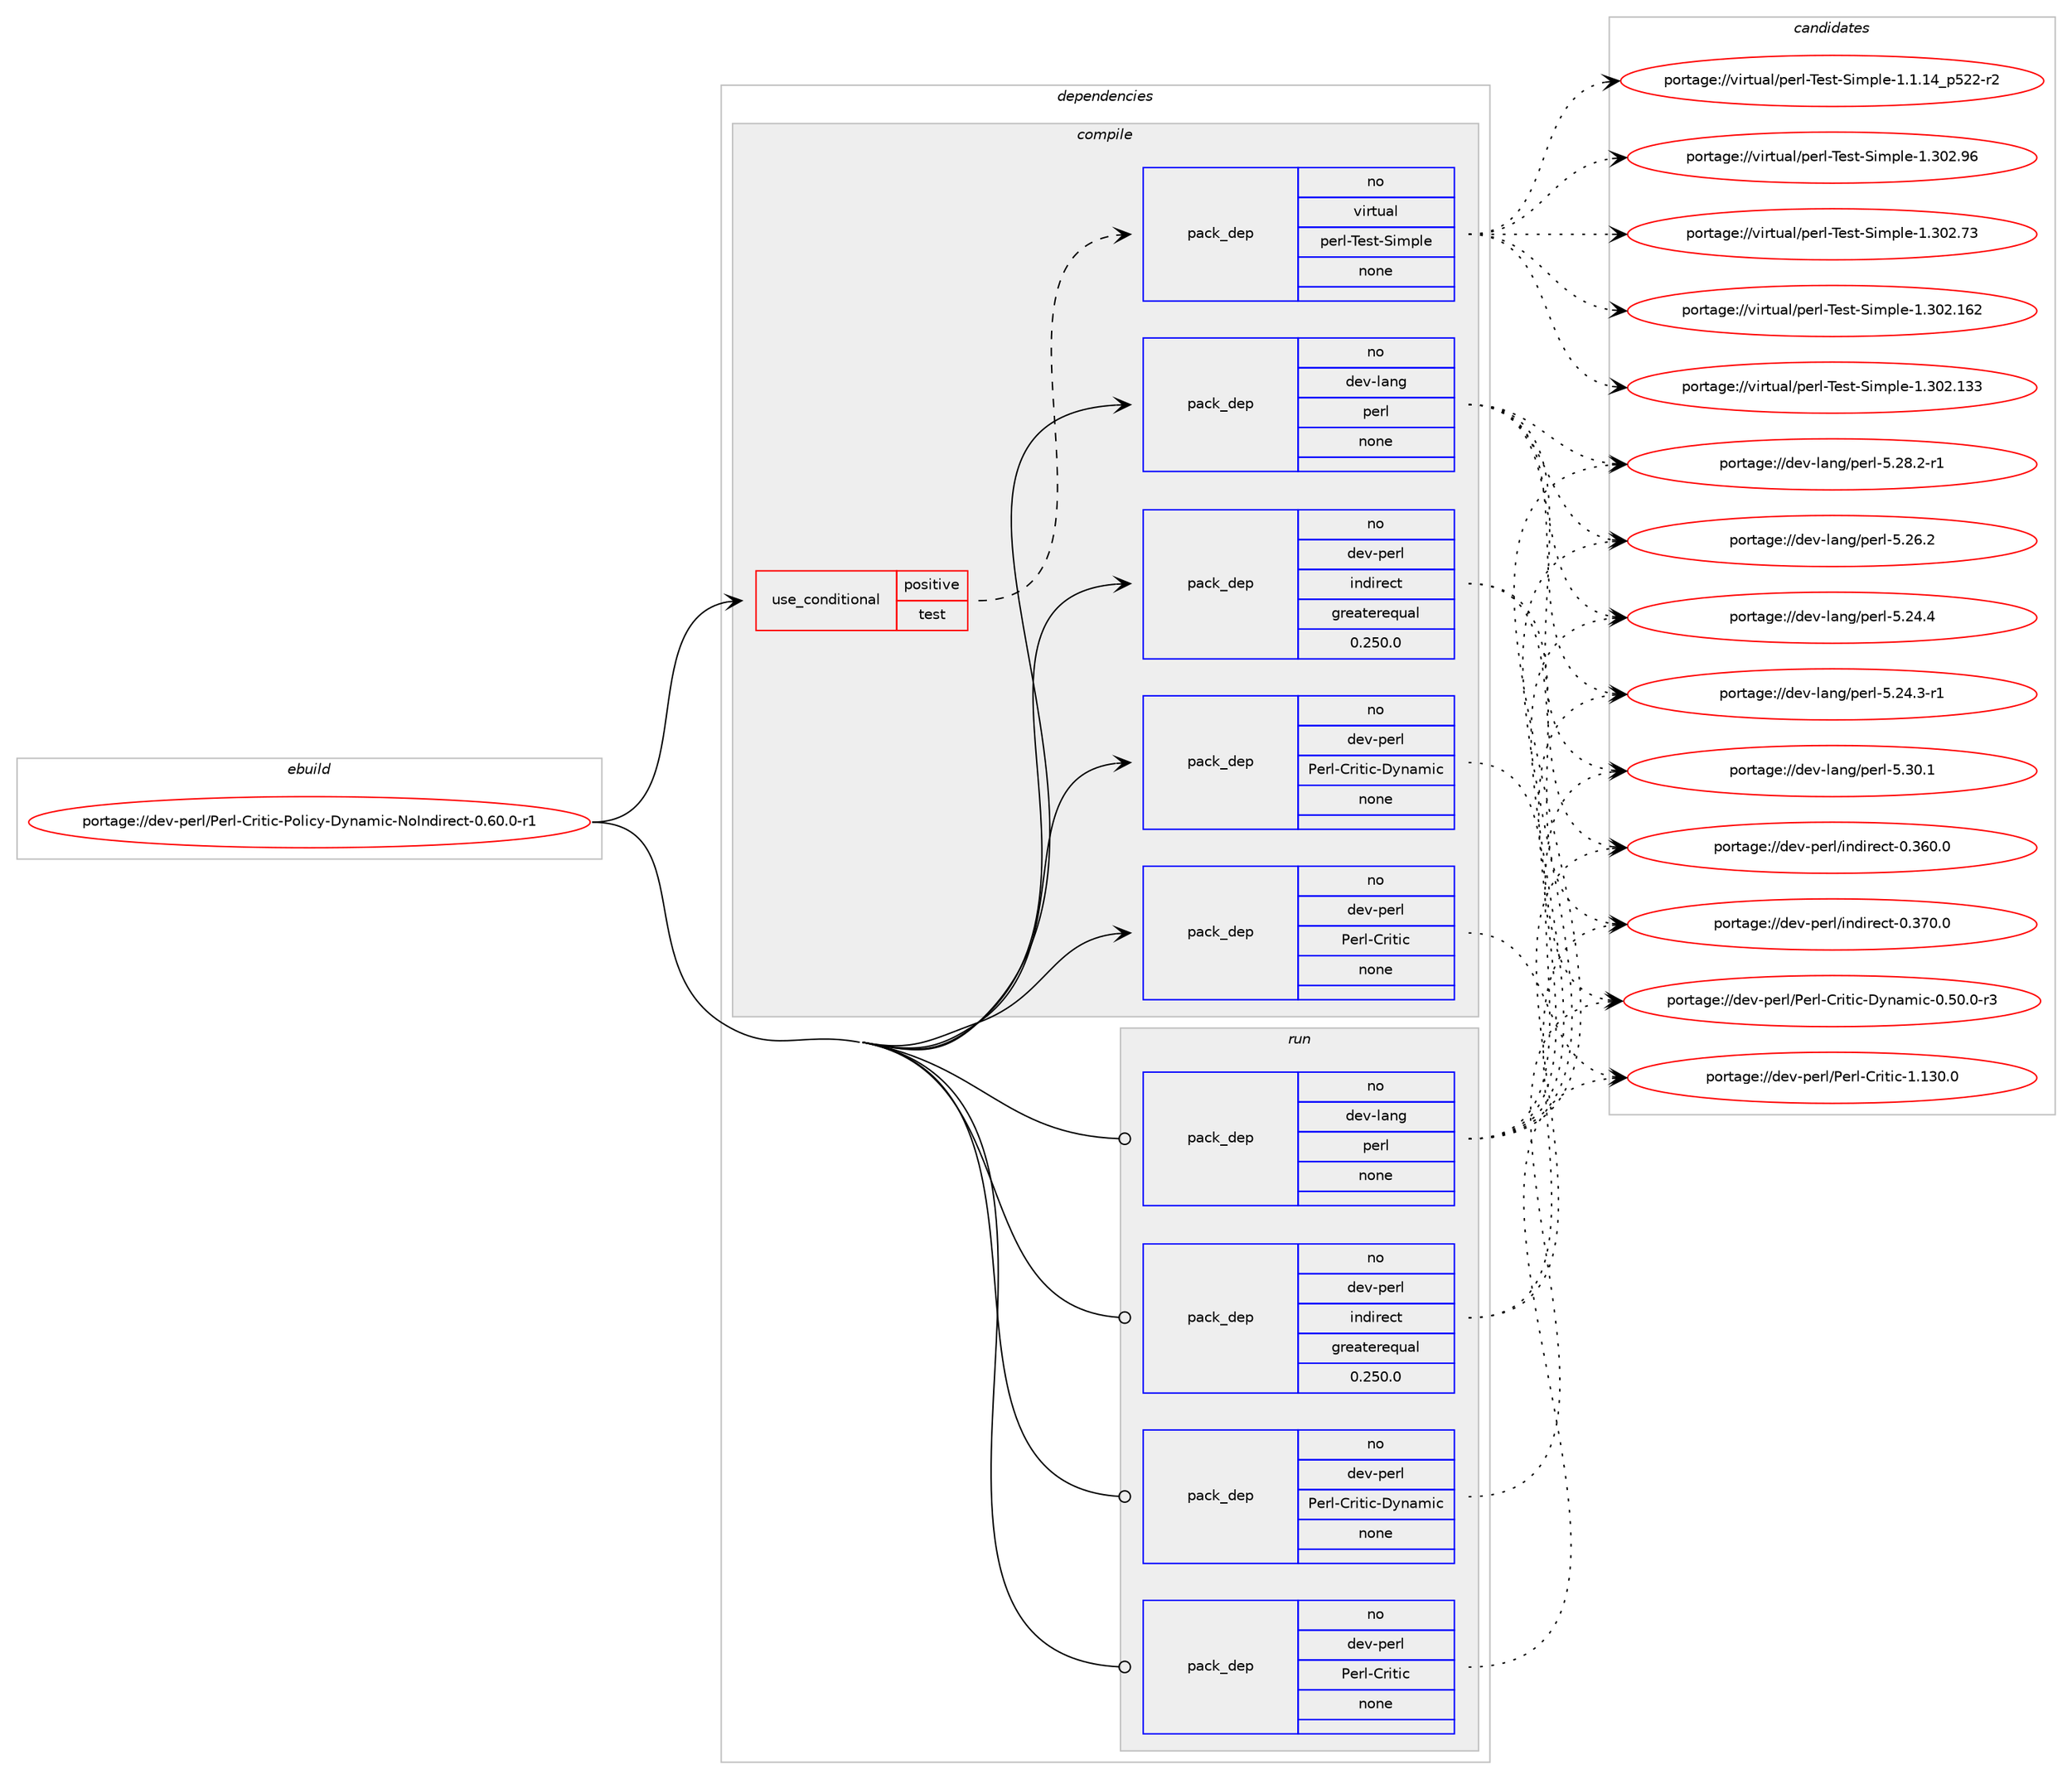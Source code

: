 digraph prolog {

# *************
# Graph options
# *************

newrank=true;
concentrate=true;
compound=true;
graph [rankdir=LR,fontname=Helvetica,fontsize=10,ranksep=1.5];#, ranksep=2.5, nodesep=0.2];
edge  [arrowhead=vee];
node  [fontname=Helvetica,fontsize=10];

# **********
# The ebuild
# **********

subgraph cluster_leftcol {
color=gray;
rank=same;
label=<<i>ebuild</i>>;
id [label="portage://dev-perl/Perl-Critic-Policy-Dynamic-NoIndirect-0.60.0-r1", color=red, width=4, href="../dev-perl/Perl-Critic-Policy-Dynamic-NoIndirect-0.60.0-r1.svg"];
}

# ****************
# The dependencies
# ****************

subgraph cluster_midcol {
color=gray;
label=<<i>dependencies</i>>;
subgraph cluster_compile {
fillcolor="#eeeeee";
style=filled;
label=<<i>compile</i>>;
subgraph cond121616 {
dependency484584 [label=<<TABLE BORDER="0" CELLBORDER="1" CELLSPACING="0" CELLPADDING="4"><TR><TD ROWSPAN="3" CELLPADDING="10">use_conditional</TD></TR><TR><TD>positive</TD></TR><TR><TD>test</TD></TR></TABLE>>, shape=none, color=red];
subgraph pack357908 {
dependency484585 [label=<<TABLE BORDER="0" CELLBORDER="1" CELLSPACING="0" CELLPADDING="4" WIDTH="220"><TR><TD ROWSPAN="6" CELLPADDING="30">pack_dep</TD></TR><TR><TD WIDTH="110">no</TD></TR><TR><TD>virtual</TD></TR><TR><TD>perl-Test-Simple</TD></TR><TR><TD>none</TD></TR><TR><TD></TD></TR></TABLE>>, shape=none, color=blue];
}
dependency484584:e -> dependency484585:w [weight=20,style="dashed",arrowhead="vee"];
}
id:e -> dependency484584:w [weight=20,style="solid",arrowhead="vee"];
subgraph pack357909 {
dependency484586 [label=<<TABLE BORDER="0" CELLBORDER="1" CELLSPACING="0" CELLPADDING="4" WIDTH="220"><TR><TD ROWSPAN="6" CELLPADDING="30">pack_dep</TD></TR><TR><TD WIDTH="110">no</TD></TR><TR><TD>dev-lang</TD></TR><TR><TD>perl</TD></TR><TR><TD>none</TD></TR><TR><TD></TD></TR></TABLE>>, shape=none, color=blue];
}
id:e -> dependency484586:w [weight=20,style="solid",arrowhead="vee"];
subgraph pack357910 {
dependency484587 [label=<<TABLE BORDER="0" CELLBORDER="1" CELLSPACING="0" CELLPADDING="4" WIDTH="220"><TR><TD ROWSPAN="6" CELLPADDING="30">pack_dep</TD></TR><TR><TD WIDTH="110">no</TD></TR><TR><TD>dev-perl</TD></TR><TR><TD>Perl-Critic</TD></TR><TR><TD>none</TD></TR><TR><TD></TD></TR></TABLE>>, shape=none, color=blue];
}
id:e -> dependency484587:w [weight=20,style="solid",arrowhead="vee"];
subgraph pack357911 {
dependency484588 [label=<<TABLE BORDER="0" CELLBORDER="1" CELLSPACING="0" CELLPADDING="4" WIDTH="220"><TR><TD ROWSPAN="6" CELLPADDING="30">pack_dep</TD></TR><TR><TD WIDTH="110">no</TD></TR><TR><TD>dev-perl</TD></TR><TR><TD>Perl-Critic-Dynamic</TD></TR><TR><TD>none</TD></TR><TR><TD></TD></TR></TABLE>>, shape=none, color=blue];
}
id:e -> dependency484588:w [weight=20,style="solid",arrowhead="vee"];
subgraph pack357912 {
dependency484589 [label=<<TABLE BORDER="0" CELLBORDER="1" CELLSPACING="0" CELLPADDING="4" WIDTH="220"><TR><TD ROWSPAN="6" CELLPADDING="30">pack_dep</TD></TR><TR><TD WIDTH="110">no</TD></TR><TR><TD>dev-perl</TD></TR><TR><TD>indirect</TD></TR><TR><TD>greaterequal</TD></TR><TR><TD>0.250.0</TD></TR></TABLE>>, shape=none, color=blue];
}
id:e -> dependency484589:w [weight=20,style="solid",arrowhead="vee"];
}
subgraph cluster_compileandrun {
fillcolor="#eeeeee";
style=filled;
label=<<i>compile and run</i>>;
}
subgraph cluster_run {
fillcolor="#eeeeee";
style=filled;
label=<<i>run</i>>;
subgraph pack357913 {
dependency484590 [label=<<TABLE BORDER="0" CELLBORDER="1" CELLSPACING="0" CELLPADDING="4" WIDTH="220"><TR><TD ROWSPAN="6" CELLPADDING="30">pack_dep</TD></TR><TR><TD WIDTH="110">no</TD></TR><TR><TD>dev-lang</TD></TR><TR><TD>perl</TD></TR><TR><TD>none</TD></TR><TR><TD></TD></TR></TABLE>>, shape=none, color=blue];
}
id:e -> dependency484590:w [weight=20,style="solid",arrowhead="odot"];
subgraph pack357914 {
dependency484591 [label=<<TABLE BORDER="0" CELLBORDER="1" CELLSPACING="0" CELLPADDING="4" WIDTH="220"><TR><TD ROWSPAN="6" CELLPADDING="30">pack_dep</TD></TR><TR><TD WIDTH="110">no</TD></TR><TR><TD>dev-perl</TD></TR><TR><TD>Perl-Critic</TD></TR><TR><TD>none</TD></TR><TR><TD></TD></TR></TABLE>>, shape=none, color=blue];
}
id:e -> dependency484591:w [weight=20,style="solid",arrowhead="odot"];
subgraph pack357915 {
dependency484592 [label=<<TABLE BORDER="0" CELLBORDER="1" CELLSPACING="0" CELLPADDING="4" WIDTH="220"><TR><TD ROWSPAN="6" CELLPADDING="30">pack_dep</TD></TR><TR><TD WIDTH="110">no</TD></TR><TR><TD>dev-perl</TD></TR><TR><TD>Perl-Critic-Dynamic</TD></TR><TR><TD>none</TD></TR><TR><TD></TD></TR></TABLE>>, shape=none, color=blue];
}
id:e -> dependency484592:w [weight=20,style="solid",arrowhead="odot"];
subgraph pack357916 {
dependency484593 [label=<<TABLE BORDER="0" CELLBORDER="1" CELLSPACING="0" CELLPADDING="4" WIDTH="220"><TR><TD ROWSPAN="6" CELLPADDING="30">pack_dep</TD></TR><TR><TD WIDTH="110">no</TD></TR><TR><TD>dev-perl</TD></TR><TR><TD>indirect</TD></TR><TR><TD>greaterequal</TD></TR><TR><TD>0.250.0</TD></TR></TABLE>>, shape=none, color=blue];
}
id:e -> dependency484593:w [weight=20,style="solid",arrowhead="odot"];
}
}

# **************
# The candidates
# **************

subgraph cluster_choices {
rank=same;
color=gray;
label=<<i>candidates</i>>;

subgraph choice357908 {
color=black;
nodesep=1;
choice118105114116117971084711210111410845841011151164583105109112108101454946514850465754 [label="portage://virtual/perl-Test-Simple-1.302.96", color=red, width=4,href="../virtual/perl-Test-Simple-1.302.96.svg"];
choice118105114116117971084711210111410845841011151164583105109112108101454946514850465551 [label="portage://virtual/perl-Test-Simple-1.302.73", color=red, width=4,href="../virtual/perl-Test-Simple-1.302.73.svg"];
choice11810511411611797108471121011141084584101115116458310510911210810145494651485046495450 [label="portage://virtual/perl-Test-Simple-1.302.162", color=red, width=4,href="../virtual/perl-Test-Simple-1.302.162.svg"];
choice11810511411611797108471121011141084584101115116458310510911210810145494651485046495151 [label="portage://virtual/perl-Test-Simple-1.302.133", color=red, width=4,href="../virtual/perl-Test-Simple-1.302.133.svg"];
choice11810511411611797108471121011141084584101115116458310510911210810145494649464952951125350504511450 [label="portage://virtual/perl-Test-Simple-1.1.14_p522-r2", color=red, width=4,href="../virtual/perl-Test-Simple-1.1.14_p522-r2.svg"];
dependency484585:e -> choice118105114116117971084711210111410845841011151164583105109112108101454946514850465754:w [style=dotted,weight="100"];
dependency484585:e -> choice118105114116117971084711210111410845841011151164583105109112108101454946514850465551:w [style=dotted,weight="100"];
dependency484585:e -> choice11810511411611797108471121011141084584101115116458310510911210810145494651485046495450:w [style=dotted,weight="100"];
dependency484585:e -> choice11810511411611797108471121011141084584101115116458310510911210810145494651485046495151:w [style=dotted,weight="100"];
dependency484585:e -> choice11810511411611797108471121011141084584101115116458310510911210810145494649464952951125350504511450:w [style=dotted,weight="100"];
}
subgraph choice357909 {
color=black;
nodesep=1;
choice10010111845108971101034711210111410845534651484649 [label="portage://dev-lang/perl-5.30.1", color=red, width=4,href="../dev-lang/perl-5.30.1.svg"];
choice100101118451089711010347112101114108455346505646504511449 [label="portage://dev-lang/perl-5.28.2-r1", color=red, width=4,href="../dev-lang/perl-5.28.2-r1.svg"];
choice10010111845108971101034711210111410845534650544650 [label="portage://dev-lang/perl-5.26.2", color=red, width=4,href="../dev-lang/perl-5.26.2.svg"];
choice10010111845108971101034711210111410845534650524652 [label="portage://dev-lang/perl-5.24.4", color=red, width=4,href="../dev-lang/perl-5.24.4.svg"];
choice100101118451089711010347112101114108455346505246514511449 [label="portage://dev-lang/perl-5.24.3-r1", color=red, width=4,href="../dev-lang/perl-5.24.3-r1.svg"];
dependency484586:e -> choice10010111845108971101034711210111410845534651484649:w [style=dotted,weight="100"];
dependency484586:e -> choice100101118451089711010347112101114108455346505646504511449:w [style=dotted,weight="100"];
dependency484586:e -> choice10010111845108971101034711210111410845534650544650:w [style=dotted,weight="100"];
dependency484586:e -> choice10010111845108971101034711210111410845534650524652:w [style=dotted,weight="100"];
dependency484586:e -> choice100101118451089711010347112101114108455346505246514511449:w [style=dotted,weight="100"];
}
subgraph choice357910 {
color=black;
nodesep=1;
choice1001011184511210111410847801011141084567114105116105994549464951484648 [label="portage://dev-perl/Perl-Critic-1.130.0", color=red, width=4,href="../dev-perl/Perl-Critic-1.130.0.svg"];
dependency484587:e -> choice1001011184511210111410847801011141084567114105116105994549464951484648:w [style=dotted,weight="100"];
}
subgraph choice357911 {
color=black;
nodesep=1;
choice10010111845112101114108478010111410845671141051161059945681211109710910599454846534846484511451 [label="portage://dev-perl/Perl-Critic-Dynamic-0.50.0-r3", color=red, width=4,href="../dev-perl/Perl-Critic-Dynamic-0.50.0-r3.svg"];
dependency484588:e -> choice10010111845112101114108478010111410845671141051161059945681211109710910599454846534846484511451:w [style=dotted,weight="100"];
}
subgraph choice357912 {
color=black;
nodesep=1;
choice1001011184511210111410847105110100105114101991164548465155484648 [label="portage://dev-perl/indirect-0.370.0", color=red, width=4,href="../dev-perl/indirect-0.370.0.svg"];
choice1001011184511210111410847105110100105114101991164548465154484648 [label="portage://dev-perl/indirect-0.360.0", color=red, width=4,href="../dev-perl/indirect-0.360.0.svg"];
dependency484589:e -> choice1001011184511210111410847105110100105114101991164548465155484648:w [style=dotted,weight="100"];
dependency484589:e -> choice1001011184511210111410847105110100105114101991164548465154484648:w [style=dotted,weight="100"];
}
subgraph choice357913 {
color=black;
nodesep=1;
choice10010111845108971101034711210111410845534651484649 [label="portage://dev-lang/perl-5.30.1", color=red, width=4,href="../dev-lang/perl-5.30.1.svg"];
choice100101118451089711010347112101114108455346505646504511449 [label="portage://dev-lang/perl-5.28.2-r1", color=red, width=4,href="../dev-lang/perl-5.28.2-r1.svg"];
choice10010111845108971101034711210111410845534650544650 [label="portage://dev-lang/perl-5.26.2", color=red, width=4,href="../dev-lang/perl-5.26.2.svg"];
choice10010111845108971101034711210111410845534650524652 [label="portage://dev-lang/perl-5.24.4", color=red, width=4,href="../dev-lang/perl-5.24.4.svg"];
choice100101118451089711010347112101114108455346505246514511449 [label="portage://dev-lang/perl-5.24.3-r1", color=red, width=4,href="../dev-lang/perl-5.24.3-r1.svg"];
dependency484590:e -> choice10010111845108971101034711210111410845534651484649:w [style=dotted,weight="100"];
dependency484590:e -> choice100101118451089711010347112101114108455346505646504511449:w [style=dotted,weight="100"];
dependency484590:e -> choice10010111845108971101034711210111410845534650544650:w [style=dotted,weight="100"];
dependency484590:e -> choice10010111845108971101034711210111410845534650524652:w [style=dotted,weight="100"];
dependency484590:e -> choice100101118451089711010347112101114108455346505246514511449:w [style=dotted,weight="100"];
}
subgraph choice357914 {
color=black;
nodesep=1;
choice1001011184511210111410847801011141084567114105116105994549464951484648 [label="portage://dev-perl/Perl-Critic-1.130.0", color=red, width=4,href="../dev-perl/Perl-Critic-1.130.0.svg"];
dependency484591:e -> choice1001011184511210111410847801011141084567114105116105994549464951484648:w [style=dotted,weight="100"];
}
subgraph choice357915 {
color=black;
nodesep=1;
choice10010111845112101114108478010111410845671141051161059945681211109710910599454846534846484511451 [label="portage://dev-perl/Perl-Critic-Dynamic-0.50.0-r3", color=red, width=4,href="../dev-perl/Perl-Critic-Dynamic-0.50.0-r3.svg"];
dependency484592:e -> choice10010111845112101114108478010111410845671141051161059945681211109710910599454846534846484511451:w [style=dotted,weight="100"];
}
subgraph choice357916 {
color=black;
nodesep=1;
choice1001011184511210111410847105110100105114101991164548465155484648 [label="portage://dev-perl/indirect-0.370.0", color=red, width=4,href="../dev-perl/indirect-0.370.0.svg"];
choice1001011184511210111410847105110100105114101991164548465154484648 [label="portage://dev-perl/indirect-0.360.0", color=red, width=4,href="../dev-perl/indirect-0.360.0.svg"];
dependency484593:e -> choice1001011184511210111410847105110100105114101991164548465155484648:w [style=dotted,weight="100"];
dependency484593:e -> choice1001011184511210111410847105110100105114101991164548465154484648:w [style=dotted,weight="100"];
}
}

}
